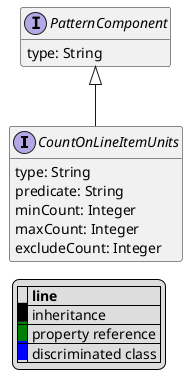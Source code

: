@startuml

hide empty fields
hide empty methods
legend
|= |= line |
|<back:black>   </back>| inheritance |
|<back:green>   </back>| property reference |
|<back:blue>   </back>| discriminated class |
endlegend
interface CountOnLineItemUnits [[CountOnLineItemUnits.svg]] extends PatternComponent {
    type: String
    predicate: String
    minCount: Integer
    maxCount: Integer
    excludeCount: Integer
}
interface PatternComponent [[PatternComponent.svg]]  {
    type: String
}





@enduml
